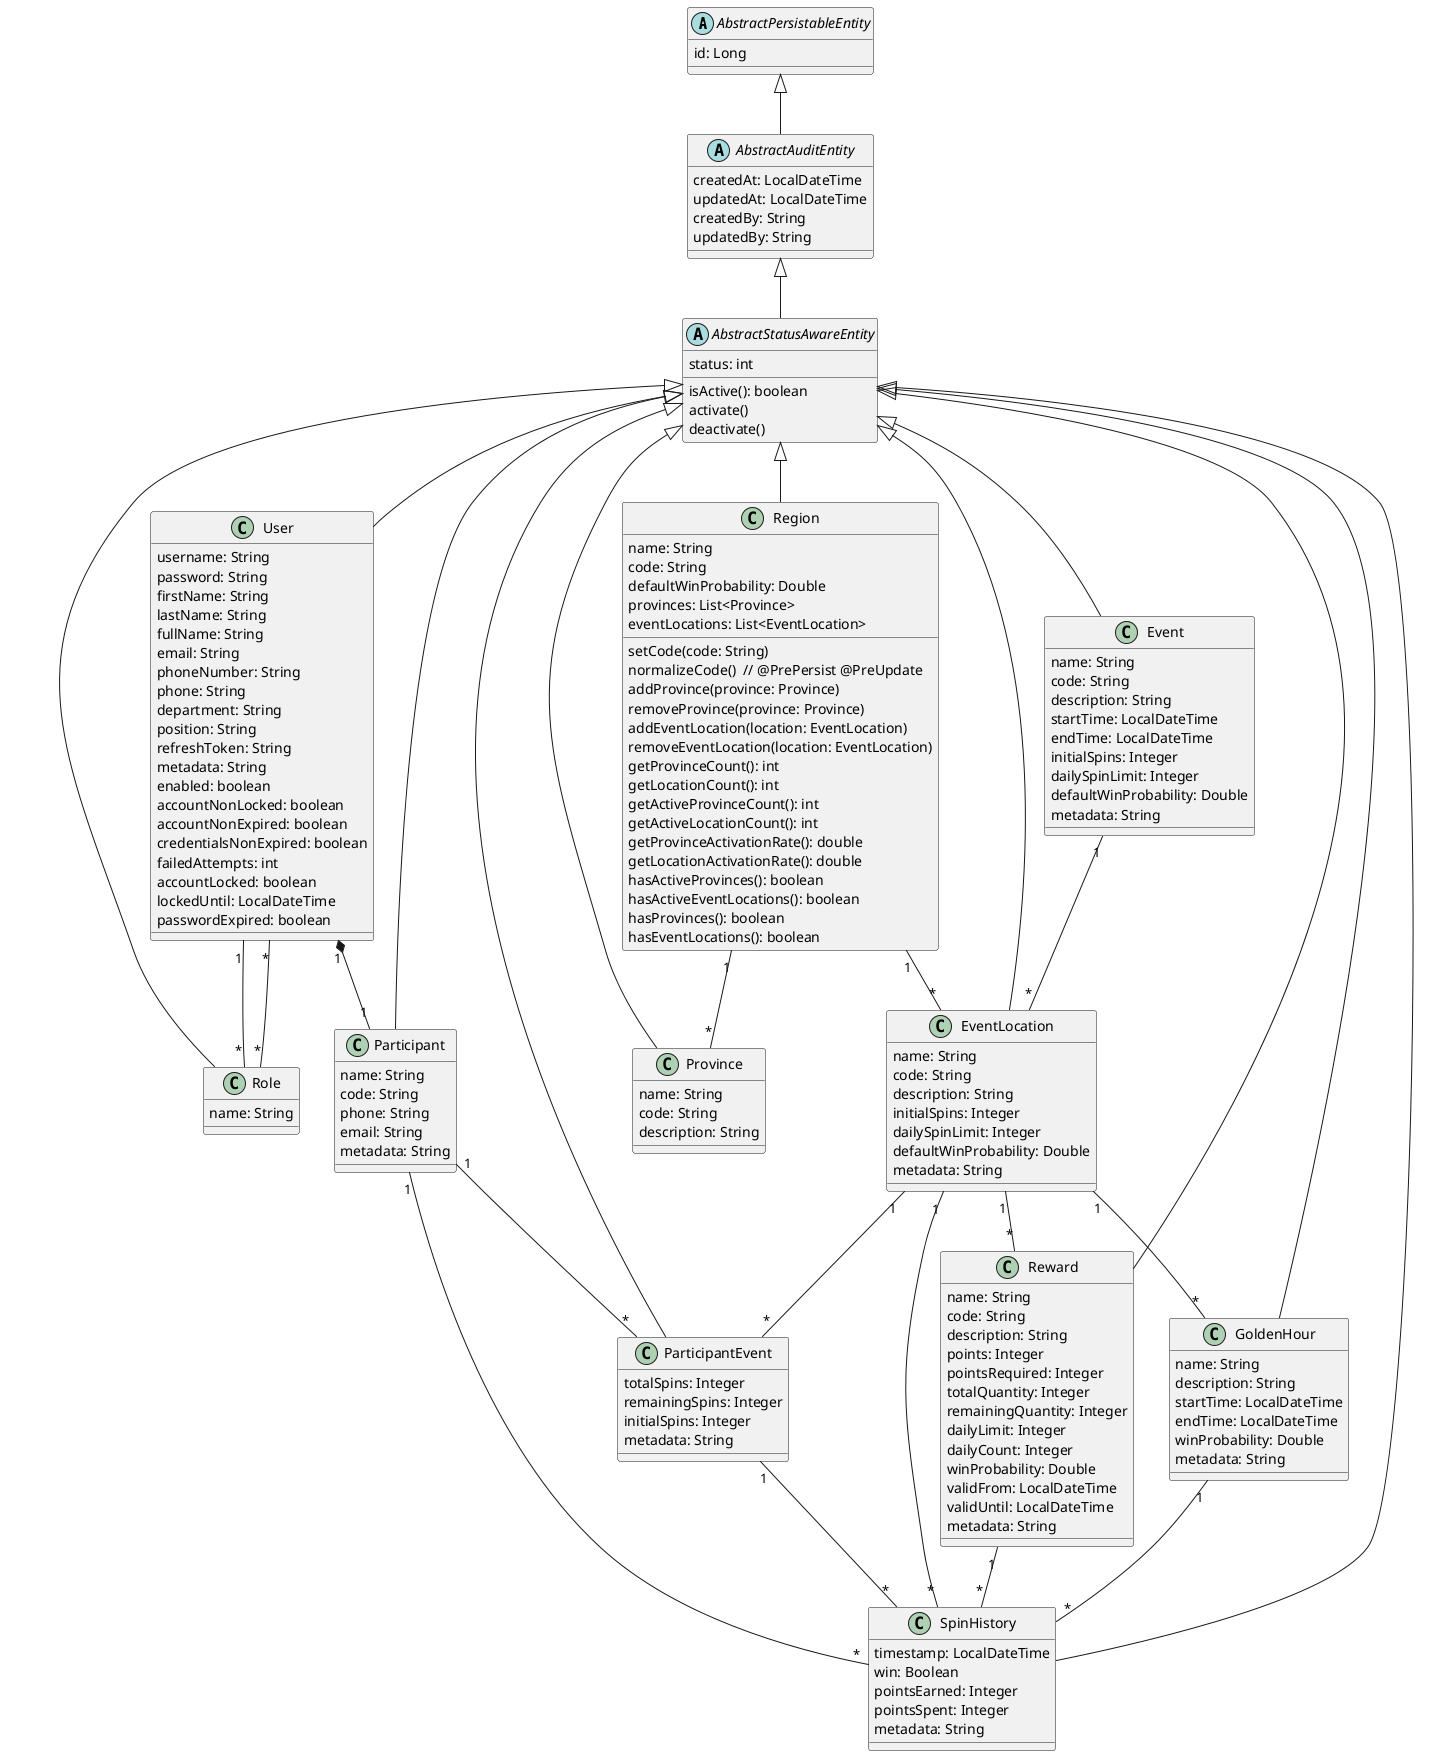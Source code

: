 @startuml Entities

' Abstract base entities
abstract class AbstractPersistableEntity {
    id: Long
}

abstract class AbstractAuditEntity {
    createdAt: LocalDateTime
    updatedAt: LocalDateTime
    createdBy: String
    updatedBy: String
}

abstract class AbstractStatusAwareEntity {
    status: int
    isActive(): boolean
    activate()
    deactivate()
}

' Main entities
class User {
    username: String
    password: String
    firstName: String
    lastName: String
    fullName: String
    email: String
    phoneNumber: String
    phone: String
    department: String
    position: String
    refreshToken: String
    metadata: String
    enabled: boolean
    accountNonLocked: boolean
    accountNonExpired: boolean
    credentialsNonExpired: boolean
    failedAttempts: int
    accountLocked: boolean
    lockedUntil: LocalDateTime
    passwordExpired: boolean
}

class Role {
    name: String
}

class Event {
    name: String
    code: String
    description: String
    startTime: LocalDateTime
    endTime: LocalDateTime
    initialSpins: Integer
    dailySpinLimit: Integer
    defaultWinProbability: Double
    metadata: String
}

class EventLocation {
    name: String
    code: String
    description: String
    initialSpins: Integer
    dailySpinLimit: Integer
    defaultWinProbability: Double
    metadata: String
}

class Region {
    name: String
    code: String
    defaultWinProbability: Double
    provinces: List<Province>
    eventLocations: List<EventLocation>

    setCode(code: String)
    normalizeCode()  // @PrePersist @PreUpdate
    addProvince(province: Province)
    removeProvince(province: Province)
    addEventLocation(location: EventLocation)
    removeEventLocation(location: EventLocation)
    getProvinceCount(): int
    getLocationCount(): int
    getActiveProvinceCount(): int
    getActiveLocationCount(): int
    getProvinceActivationRate(): double
    getLocationActivationRate(): double
    hasActiveProvinces(): boolean
    hasActiveEventLocations(): boolean
    hasProvinces(): boolean
    hasEventLocations(): boolean
}

class Province {
    name: String
    code: String
    description: String
}

class Participant {
    name: String
    code: String
    phone: String
    email: String
    metadata: String
}

class ParticipantEvent {
    totalSpins: Integer
    remainingSpins: Integer
    initialSpins: Integer
    metadata: String
}

class Reward {
    name: String
    code: String
    description: String
    points: Integer
    pointsRequired: Integer
    totalQuantity: Integer
    remainingQuantity: Integer
    dailyLimit: Integer
    dailyCount: Integer
    winProbability: Double
    validFrom: LocalDateTime
    validUntil: LocalDateTime
    metadata: String
}

class GoldenHour {
    name: String
    description: String
    startTime: LocalDateTime
    endTime: LocalDateTime
    winProbability: Double
    metadata: String
}

class SpinHistory {
    timestamp: LocalDateTime
    win: Boolean
    pointsEarned: Integer
    pointsSpent: Integer
    metadata: String
}

' Inheritance relationships
AbstractPersistableEntity <|-- AbstractAuditEntity
AbstractAuditEntity <|-- AbstractStatusAwareEntity
AbstractStatusAwareEntity <|-- User
AbstractStatusAwareEntity <|-- Role
AbstractStatusAwareEntity <|-- Event
AbstractStatusAwareEntity <|-- EventLocation
AbstractStatusAwareEntity <|-- Region
AbstractStatusAwareEntity <|-- Province
AbstractStatusAwareEntity <|-- Participant
AbstractStatusAwareEntity <|-- ParticipantEvent
AbstractStatusAwareEntity <|-- Reward
AbstractStatusAwareEntity <|-- GoldenHour
AbstractStatusAwareEntity <|-- SpinHistory

' Entity relationships
User "1" *-- "1" Participant
User "1" -- "*" Role
Role "*" -- "*" User
Event "1" -- "*" EventLocation
EventLocation "1" -- "*" ParticipantEvent
EventLocation "1" -- "*" Reward
EventLocation "1" -- "*" GoldenHour
EventLocation "1" -- "*" SpinHistory
Region "1" -- "*" Province
Region "1" -- "*" EventLocation
Participant "1" -- "*" ParticipantEvent
Participant "1" -- "*" SpinHistory
ParticipantEvent "1" -- "*" SpinHistory
Reward "1" -- "*" SpinHistory
GoldenHour "1" -- "*" SpinHistory

@enduml
